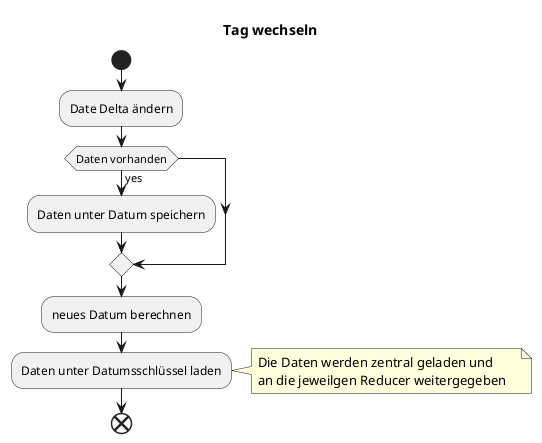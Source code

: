 @startuml

title Tag wechseln


start

:Date Delta ändern;

if (Daten vorhanden) then (yes)
:Daten unter Datum speichern;
endif
:neues Datum berechnen;
:Daten unter Datumsschlüssel laden;
note right
    Die Daten werden zentral geladen und 
    an die jeweilgen Reducer weitergegeben   
end note
end


@endumla